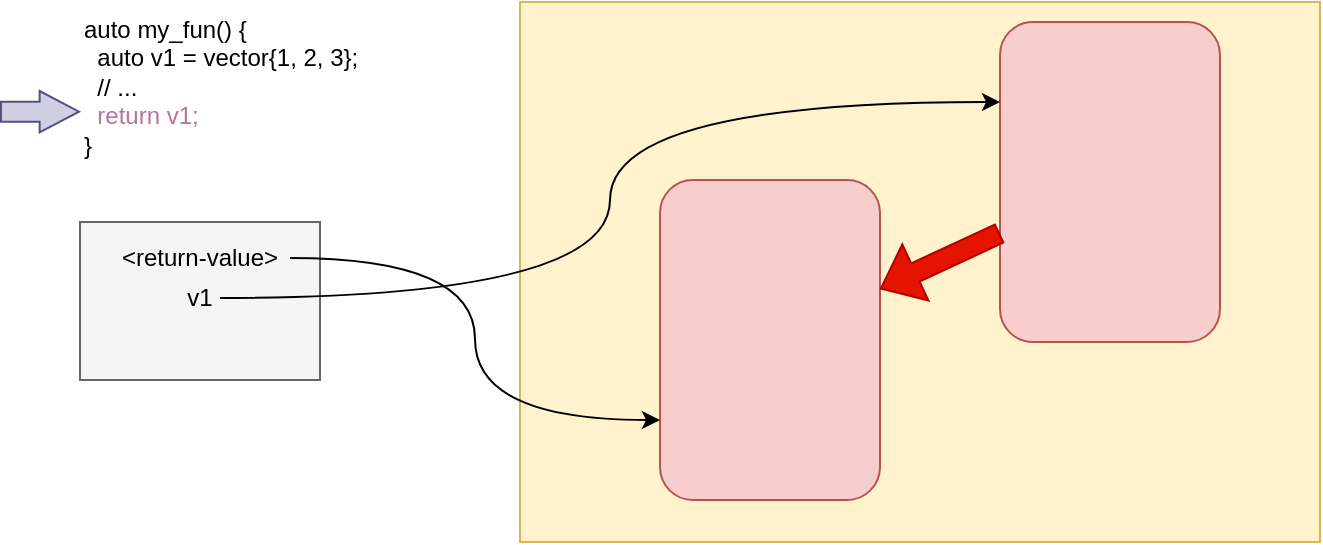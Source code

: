<mxfile version="16.1.2" type="device"><diagram id="kzGHKFvK9nS3FoZJx1ub" name="Page-1"><mxGraphModel dx="1102" dy="1025" grid="1" gridSize="10" guides="1" tooltips="1" connect="1" arrows="1" fold="1" page="1" pageScale="1" pageWidth="827" pageHeight="1169" math="0" shadow="0"><root><mxCell id="0"/><mxCell id="1" parent="0"/><mxCell id="2X_FncriPayeMaECkJZU-1" value="" style="rounded=0;whiteSpace=wrap;html=1;fillColor=#f5f5f5;fontColor=#333333;strokeColor=#666666;" parent="1" vertex="1"><mxGeometry x="80" y="140" width="120" height="79" as="geometry"/></mxCell><mxCell id="2X_FncriPayeMaECkJZU-2" value="" style="rounded=0;whiteSpace=wrap;html=1;fillColor=#fff2cc;strokeColor=#d6b656;" parent="1" vertex="1"><mxGeometry x="300" y="30" width="400" height="270" as="geometry"/></mxCell><mxCell id="2X_FncriPayeMaECkJZU-3" value="" style="rounded=1;whiteSpace=wrap;html=1;fillColor=#f8cecc;strokeColor=#b85450;" parent="1" vertex="1"><mxGeometry x="540" y="40" width="110" height="160" as="geometry"/></mxCell><mxCell id="2X_FncriPayeMaECkJZU-4" value="" style="rounded=1;whiteSpace=wrap;html=1;fillColor=#f8cecc;strokeColor=#b85450;" parent="1" vertex="1"><mxGeometry x="370" y="119" width="110" height="160" as="geometry"/></mxCell><mxCell id="2X_FncriPayeMaECkJZU-8" style="edgeStyle=orthogonalEdgeStyle;rounded=0;orthogonalLoop=1;jettySize=auto;html=1;entryX=0;entryY=0.25;entryDx=0;entryDy=0;curved=1;" parent="1" source="2X_FncriPayeMaECkJZU-5" target="2X_FncriPayeMaECkJZU-3" edge="1"><mxGeometry relative="1" as="geometry"/></mxCell><mxCell id="2X_FncriPayeMaECkJZU-5" value="v1" style="text;html=1;strokeColor=none;fillColor=none;align=center;verticalAlign=middle;whiteSpace=wrap;rounded=0;" parent="1" vertex="1"><mxGeometry x="130" y="168" width="20" height="20" as="geometry"/></mxCell><mxCell id="2X_FncriPayeMaECkJZU-9" style="edgeStyle=orthogonalEdgeStyle;rounded=0;orthogonalLoop=1;jettySize=auto;html=1;curved=1;entryX=0;entryY=0.75;entryDx=0;entryDy=0;exitX=1;exitY=0.5;exitDx=0;exitDy=0;" parent="1" source="2X_FncriPayeMaECkJZU-7" target="2X_FncriPayeMaECkJZU-4" edge="1"><mxGeometry relative="1" as="geometry"><mxPoint x="240" y="290" as="sourcePoint"/></mxGeometry></mxCell><mxCell id="2X_FncriPayeMaECkJZU-7" value="&amp;lt;return-value&amp;gt;" style="text;html=1;strokeColor=none;fillColor=none;align=center;verticalAlign=middle;whiteSpace=wrap;rounded=0;" parent="1" vertex="1"><mxGeometry x="95" y="148" width="90" height="20" as="geometry"/></mxCell><mxCell id="2X_FncriPayeMaECkJZU-10" value="" style="shape=flexArrow;endArrow=classic;html=1;rounded=0;curved=1;fillColor=#e51400;strokeColor=#B20000;" parent="1" source="2X_FncriPayeMaECkJZU-3" target="2X_FncriPayeMaECkJZU-4" edge="1"><mxGeometry width="50" height="50" relative="1" as="geometry"><mxPoint x="390" y="550" as="sourcePoint"/><mxPoint x="440" y="500" as="targetPoint"/></mxGeometry></mxCell><mxCell id="2X_FncriPayeMaECkJZU-11" value="auto my_fun() {&lt;br&gt;&amp;nbsp; auto v1 = vector{1, 2, 3};&lt;br&gt;&amp;nbsp; // ...&lt;br&gt;&lt;font color=&quot;#b5739d&quot;&gt;&amp;nbsp; return v1;&lt;br&gt;&lt;/font&gt;}" style="text;html=1;strokeColor=none;fillColor=none;align=left;verticalAlign=top;whiteSpace=wrap;rounded=0;labelPosition=center;verticalLabelPosition=middle;" parent="1" vertex="1"><mxGeometry x="80" y="30" width="150" height="110" as="geometry"/></mxCell><mxCell id="2X_FncriPayeMaECkJZU-12" value="" style="shape=flexArrow;endArrow=classic;html=1;rounded=0;curved=1;endWidth=9.722;endSize=6.228;fillColor=#d0cee2;strokeColor=#56517e;" parent="1" edge="1"><mxGeometry width="50" height="50" relative="1" as="geometry"><mxPoint x="40" y="84.86" as="sourcePoint"/><mxPoint x="80" y="84.86" as="targetPoint"/></mxGeometry></mxCell></root></mxGraphModel></diagram></mxfile>
